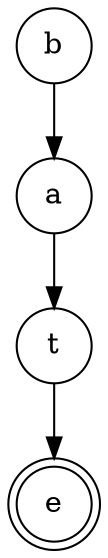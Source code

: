 digraph {   
    node [shape = doublecircle, color = black] e ;
    node [shape = circle];
    node [color= black];
    b -> a -> t -> e;	
}